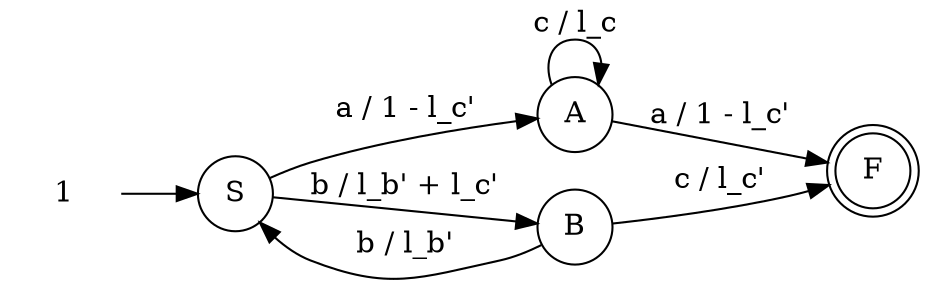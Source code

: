 digraph Automaton {rankdir = LR;
initial [shape=plaintext,label="1"];
initial -> start;
start [shape=circle,label="S"];
start -> sawA [label="a / 1 - l_c'"]
start -> sawB [label="b / l_b' + l_c'"]
sawA [shape=circle,label="A"];
sawA -> sawA [label="c / l_c"]
sawA -> final [label="a / 1 - l_c'"]
sawB [shape=circle,label="B"];
sawB -> start [label="b / l_b'"]
sawB -> final [label="c / l_c'"]
final [shape=doublecircle,label="F"];
}